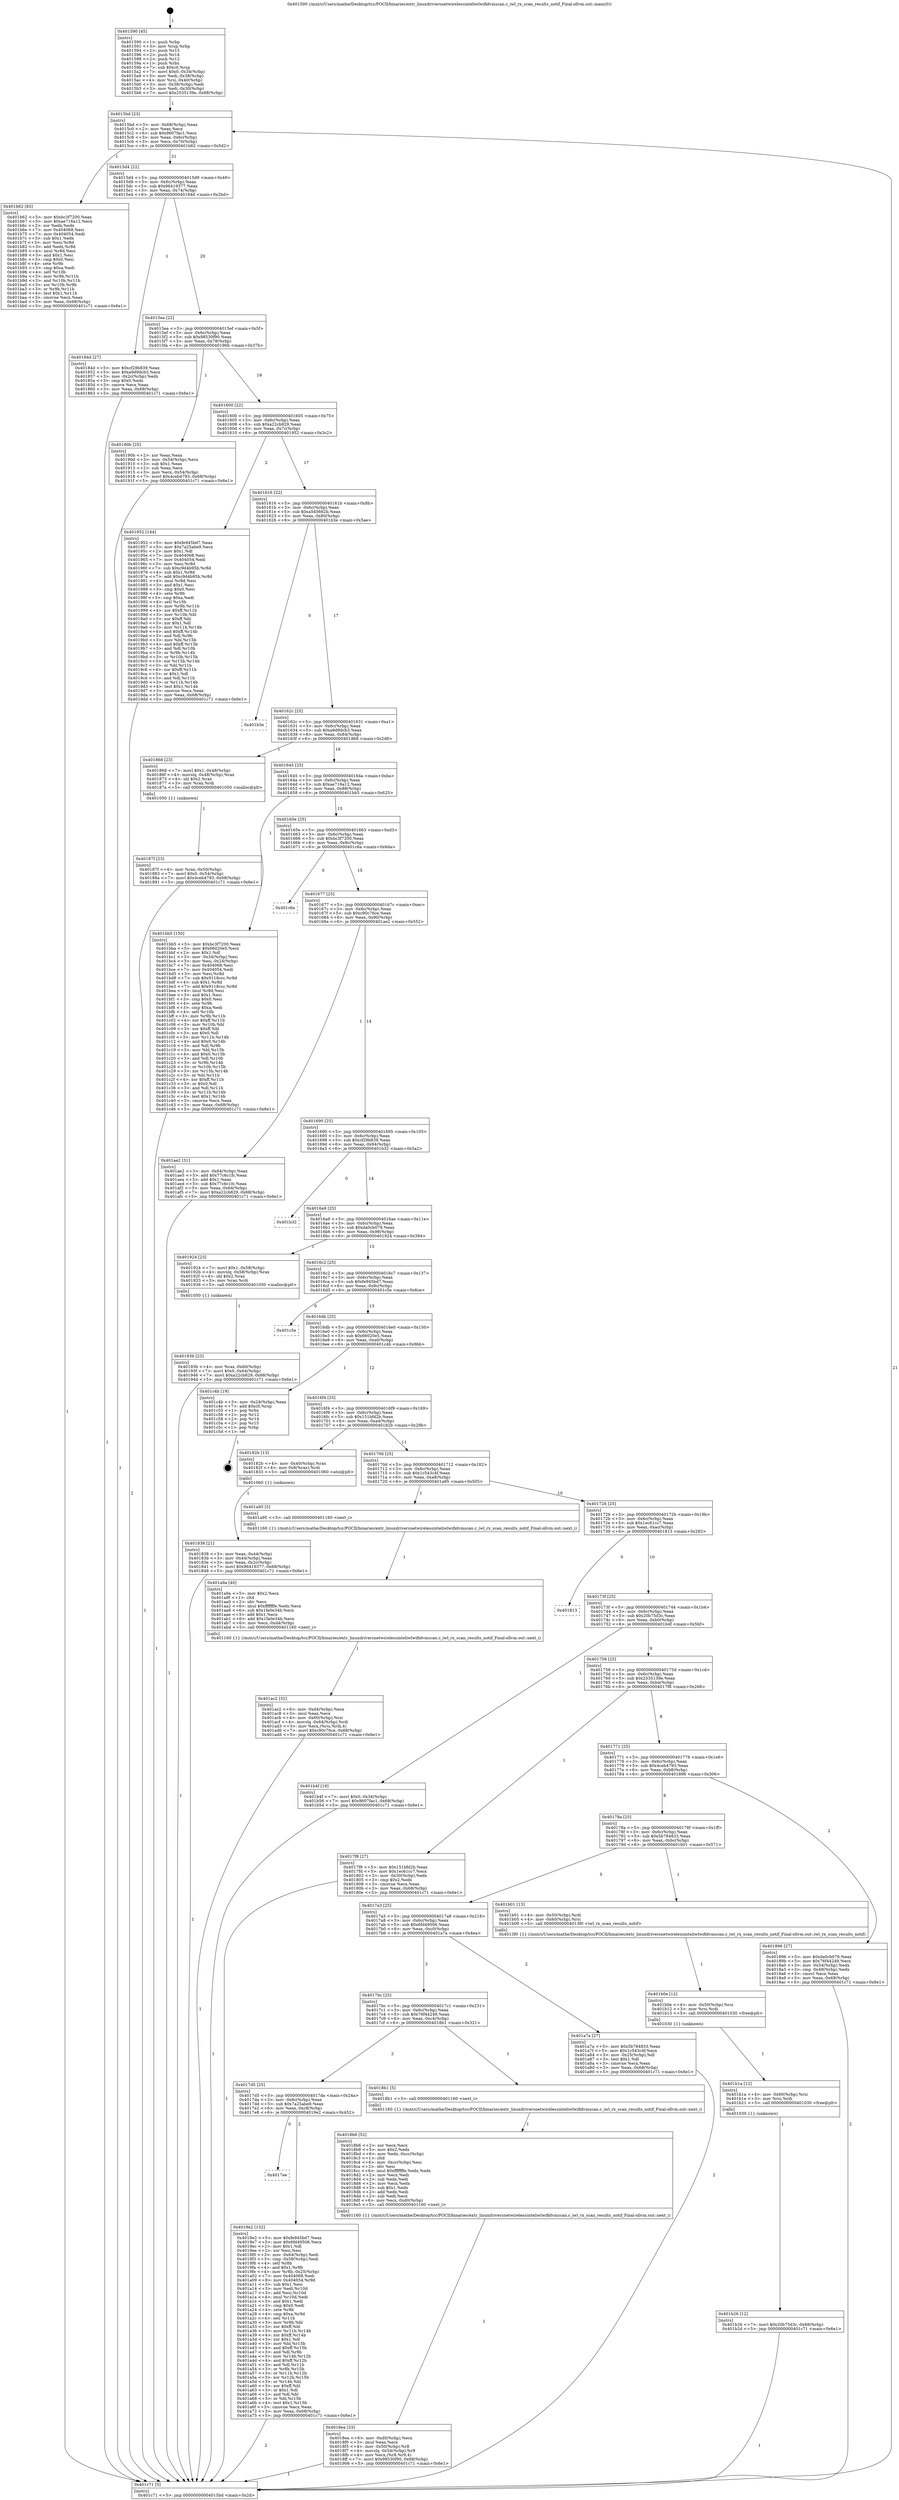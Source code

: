 digraph "0x401590" {
  label = "0x401590 (/mnt/c/Users/mathe/Desktop/tcc/POCII/binaries/extr_linuxdriversnetwirelessinteliwlwifidvmscan.c_iwl_rx_scan_results_notif_Final-ollvm.out::main(0))"
  labelloc = "t"
  node[shape=record]

  Entry [label="",width=0.3,height=0.3,shape=circle,fillcolor=black,style=filled]
  "0x4015bd" [label="{
     0x4015bd [23]\l
     | [instrs]\l
     &nbsp;&nbsp;0x4015bd \<+3\>: mov -0x68(%rbp),%eax\l
     &nbsp;&nbsp;0x4015c0 \<+2\>: mov %eax,%ecx\l
     &nbsp;&nbsp;0x4015c2 \<+6\>: sub $0x9607fac1,%ecx\l
     &nbsp;&nbsp;0x4015c8 \<+3\>: mov %eax,-0x6c(%rbp)\l
     &nbsp;&nbsp;0x4015cb \<+3\>: mov %ecx,-0x70(%rbp)\l
     &nbsp;&nbsp;0x4015ce \<+6\>: je 0000000000401b62 \<main+0x5d2\>\l
  }"]
  "0x401b62" [label="{
     0x401b62 [83]\l
     | [instrs]\l
     &nbsp;&nbsp;0x401b62 \<+5\>: mov $0xbc3f7200,%eax\l
     &nbsp;&nbsp;0x401b67 \<+5\>: mov $0xae716a12,%ecx\l
     &nbsp;&nbsp;0x401b6c \<+2\>: xor %edx,%edx\l
     &nbsp;&nbsp;0x401b6e \<+7\>: mov 0x404068,%esi\l
     &nbsp;&nbsp;0x401b75 \<+7\>: mov 0x404054,%edi\l
     &nbsp;&nbsp;0x401b7c \<+3\>: sub $0x1,%edx\l
     &nbsp;&nbsp;0x401b7f \<+3\>: mov %esi,%r8d\l
     &nbsp;&nbsp;0x401b82 \<+3\>: add %edx,%r8d\l
     &nbsp;&nbsp;0x401b85 \<+4\>: imul %r8d,%esi\l
     &nbsp;&nbsp;0x401b89 \<+3\>: and $0x1,%esi\l
     &nbsp;&nbsp;0x401b8c \<+3\>: cmp $0x0,%esi\l
     &nbsp;&nbsp;0x401b8f \<+4\>: sete %r9b\l
     &nbsp;&nbsp;0x401b93 \<+3\>: cmp $0xa,%edi\l
     &nbsp;&nbsp;0x401b96 \<+4\>: setl %r10b\l
     &nbsp;&nbsp;0x401b9a \<+3\>: mov %r9b,%r11b\l
     &nbsp;&nbsp;0x401b9d \<+3\>: and %r10b,%r11b\l
     &nbsp;&nbsp;0x401ba0 \<+3\>: xor %r10b,%r9b\l
     &nbsp;&nbsp;0x401ba3 \<+3\>: or %r9b,%r11b\l
     &nbsp;&nbsp;0x401ba6 \<+4\>: test $0x1,%r11b\l
     &nbsp;&nbsp;0x401baa \<+3\>: cmovne %ecx,%eax\l
     &nbsp;&nbsp;0x401bad \<+3\>: mov %eax,-0x68(%rbp)\l
     &nbsp;&nbsp;0x401bb0 \<+5\>: jmp 0000000000401c71 \<main+0x6e1\>\l
  }"]
  "0x4015d4" [label="{
     0x4015d4 [22]\l
     | [instrs]\l
     &nbsp;&nbsp;0x4015d4 \<+5\>: jmp 00000000004015d9 \<main+0x49\>\l
     &nbsp;&nbsp;0x4015d9 \<+3\>: mov -0x6c(%rbp),%eax\l
     &nbsp;&nbsp;0x4015dc \<+5\>: sub $0x96419377,%eax\l
     &nbsp;&nbsp;0x4015e1 \<+3\>: mov %eax,-0x74(%rbp)\l
     &nbsp;&nbsp;0x4015e4 \<+6\>: je 000000000040184d \<main+0x2bd\>\l
  }"]
  Exit [label="",width=0.3,height=0.3,shape=circle,fillcolor=black,style=filled,peripheries=2]
  "0x40184d" [label="{
     0x40184d [27]\l
     | [instrs]\l
     &nbsp;&nbsp;0x40184d \<+5\>: mov $0xcf29b839,%eax\l
     &nbsp;&nbsp;0x401852 \<+5\>: mov $0xa9d9dcb3,%ecx\l
     &nbsp;&nbsp;0x401857 \<+3\>: mov -0x2c(%rbp),%edx\l
     &nbsp;&nbsp;0x40185a \<+3\>: cmp $0x0,%edx\l
     &nbsp;&nbsp;0x40185d \<+3\>: cmove %ecx,%eax\l
     &nbsp;&nbsp;0x401860 \<+3\>: mov %eax,-0x68(%rbp)\l
     &nbsp;&nbsp;0x401863 \<+5\>: jmp 0000000000401c71 \<main+0x6e1\>\l
  }"]
  "0x4015ea" [label="{
     0x4015ea [22]\l
     | [instrs]\l
     &nbsp;&nbsp;0x4015ea \<+5\>: jmp 00000000004015ef \<main+0x5f\>\l
     &nbsp;&nbsp;0x4015ef \<+3\>: mov -0x6c(%rbp),%eax\l
     &nbsp;&nbsp;0x4015f2 \<+5\>: sub $0x98530f90,%eax\l
     &nbsp;&nbsp;0x4015f7 \<+3\>: mov %eax,-0x78(%rbp)\l
     &nbsp;&nbsp;0x4015fa \<+6\>: je 000000000040190b \<main+0x37b\>\l
  }"]
  "0x401b26" [label="{
     0x401b26 [12]\l
     | [instrs]\l
     &nbsp;&nbsp;0x401b26 \<+7\>: movl $0x20b75d3c,-0x68(%rbp)\l
     &nbsp;&nbsp;0x401b2d \<+5\>: jmp 0000000000401c71 \<main+0x6e1\>\l
  }"]
  "0x40190b" [label="{
     0x40190b [25]\l
     | [instrs]\l
     &nbsp;&nbsp;0x40190b \<+2\>: xor %eax,%eax\l
     &nbsp;&nbsp;0x40190d \<+3\>: mov -0x54(%rbp),%ecx\l
     &nbsp;&nbsp;0x401910 \<+3\>: sub $0x1,%eax\l
     &nbsp;&nbsp;0x401913 \<+2\>: sub %eax,%ecx\l
     &nbsp;&nbsp;0x401915 \<+3\>: mov %ecx,-0x54(%rbp)\l
     &nbsp;&nbsp;0x401918 \<+7\>: movl $0x4ceb4793,-0x68(%rbp)\l
     &nbsp;&nbsp;0x40191f \<+5\>: jmp 0000000000401c71 \<main+0x6e1\>\l
  }"]
  "0x401600" [label="{
     0x401600 [22]\l
     | [instrs]\l
     &nbsp;&nbsp;0x401600 \<+5\>: jmp 0000000000401605 \<main+0x75\>\l
     &nbsp;&nbsp;0x401605 \<+3\>: mov -0x6c(%rbp),%eax\l
     &nbsp;&nbsp;0x401608 \<+5\>: sub $0xa22cb829,%eax\l
     &nbsp;&nbsp;0x40160d \<+3\>: mov %eax,-0x7c(%rbp)\l
     &nbsp;&nbsp;0x401610 \<+6\>: je 0000000000401952 \<main+0x3c2\>\l
  }"]
  "0x401b1a" [label="{
     0x401b1a [12]\l
     | [instrs]\l
     &nbsp;&nbsp;0x401b1a \<+4\>: mov -0x60(%rbp),%rsi\l
     &nbsp;&nbsp;0x401b1e \<+3\>: mov %rsi,%rdi\l
     &nbsp;&nbsp;0x401b21 \<+5\>: call 0000000000401030 \<free@plt\>\l
     | [calls]\l
     &nbsp;&nbsp;0x401030 \{1\} (unknown)\l
  }"]
  "0x401952" [label="{
     0x401952 [144]\l
     | [instrs]\l
     &nbsp;&nbsp;0x401952 \<+5\>: mov $0xfe945bd7,%eax\l
     &nbsp;&nbsp;0x401957 \<+5\>: mov $0x7a25abe9,%ecx\l
     &nbsp;&nbsp;0x40195c \<+2\>: mov $0x1,%dl\l
     &nbsp;&nbsp;0x40195e \<+7\>: mov 0x404068,%esi\l
     &nbsp;&nbsp;0x401965 \<+7\>: mov 0x404054,%edi\l
     &nbsp;&nbsp;0x40196c \<+3\>: mov %esi,%r8d\l
     &nbsp;&nbsp;0x40196f \<+7\>: sub $0xc9d4b95b,%r8d\l
     &nbsp;&nbsp;0x401976 \<+4\>: sub $0x1,%r8d\l
     &nbsp;&nbsp;0x40197a \<+7\>: add $0xc9d4b95b,%r8d\l
     &nbsp;&nbsp;0x401981 \<+4\>: imul %r8d,%esi\l
     &nbsp;&nbsp;0x401985 \<+3\>: and $0x1,%esi\l
     &nbsp;&nbsp;0x401988 \<+3\>: cmp $0x0,%esi\l
     &nbsp;&nbsp;0x40198b \<+4\>: sete %r9b\l
     &nbsp;&nbsp;0x40198f \<+3\>: cmp $0xa,%edi\l
     &nbsp;&nbsp;0x401992 \<+4\>: setl %r10b\l
     &nbsp;&nbsp;0x401996 \<+3\>: mov %r9b,%r11b\l
     &nbsp;&nbsp;0x401999 \<+4\>: xor $0xff,%r11b\l
     &nbsp;&nbsp;0x40199d \<+3\>: mov %r10b,%bl\l
     &nbsp;&nbsp;0x4019a0 \<+3\>: xor $0xff,%bl\l
     &nbsp;&nbsp;0x4019a3 \<+3\>: xor $0x1,%dl\l
     &nbsp;&nbsp;0x4019a6 \<+3\>: mov %r11b,%r14b\l
     &nbsp;&nbsp;0x4019a9 \<+4\>: and $0xff,%r14b\l
     &nbsp;&nbsp;0x4019ad \<+3\>: and %dl,%r9b\l
     &nbsp;&nbsp;0x4019b0 \<+3\>: mov %bl,%r15b\l
     &nbsp;&nbsp;0x4019b3 \<+4\>: and $0xff,%r15b\l
     &nbsp;&nbsp;0x4019b7 \<+3\>: and %dl,%r10b\l
     &nbsp;&nbsp;0x4019ba \<+3\>: or %r9b,%r14b\l
     &nbsp;&nbsp;0x4019bd \<+3\>: or %r10b,%r15b\l
     &nbsp;&nbsp;0x4019c0 \<+3\>: xor %r15b,%r14b\l
     &nbsp;&nbsp;0x4019c3 \<+3\>: or %bl,%r11b\l
     &nbsp;&nbsp;0x4019c6 \<+4\>: xor $0xff,%r11b\l
     &nbsp;&nbsp;0x4019ca \<+3\>: or $0x1,%dl\l
     &nbsp;&nbsp;0x4019cd \<+3\>: and %dl,%r11b\l
     &nbsp;&nbsp;0x4019d0 \<+3\>: or %r11b,%r14b\l
     &nbsp;&nbsp;0x4019d3 \<+4\>: test $0x1,%r14b\l
     &nbsp;&nbsp;0x4019d7 \<+3\>: cmovne %ecx,%eax\l
     &nbsp;&nbsp;0x4019da \<+3\>: mov %eax,-0x68(%rbp)\l
     &nbsp;&nbsp;0x4019dd \<+5\>: jmp 0000000000401c71 \<main+0x6e1\>\l
  }"]
  "0x401616" [label="{
     0x401616 [22]\l
     | [instrs]\l
     &nbsp;&nbsp;0x401616 \<+5\>: jmp 000000000040161b \<main+0x8b\>\l
     &nbsp;&nbsp;0x40161b \<+3\>: mov -0x6c(%rbp),%eax\l
     &nbsp;&nbsp;0x40161e \<+5\>: sub $0xa545662b,%eax\l
     &nbsp;&nbsp;0x401623 \<+3\>: mov %eax,-0x80(%rbp)\l
     &nbsp;&nbsp;0x401626 \<+6\>: je 0000000000401b3e \<main+0x5ae\>\l
  }"]
  "0x401b0e" [label="{
     0x401b0e [12]\l
     | [instrs]\l
     &nbsp;&nbsp;0x401b0e \<+4\>: mov -0x50(%rbp),%rsi\l
     &nbsp;&nbsp;0x401b12 \<+3\>: mov %rsi,%rdi\l
     &nbsp;&nbsp;0x401b15 \<+5\>: call 0000000000401030 \<free@plt\>\l
     | [calls]\l
     &nbsp;&nbsp;0x401030 \{1\} (unknown)\l
  }"]
  "0x401b3e" [label="{
     0x401b3e\l
  }", style=dashed]
  "0x40162c" [label="{
     0x40162c [25]\l
     | [instrs]\l
     &nbsp;&nbsp;0x40162c \<+5\>: jmp 0000000000401631 \<main+0xa1\>\l
     &nbsp;&nbsp;0x401631 \<+3\>: mov -0x6c(%rbp),%eax\l
     &nbsp;&nbsp;0x401634 \<+5\>: sub $0xa9d9dcb3,%eax\l
     &nbsp;&nbsp;0x401639 \<+6\>: mov %eax,-0x84(%rbp)\l
     &nbsp;&nbsp;0x40163f \<+6\>: je 0000000000401868 \<main+0x2d8\>\l
  }"]
  "0x401ac2" [label="{
     0x401ac2 [32]\l
     | [instrs]\l
     &nbsp;&nbsp;0x401ac2 \<+6\>: mov -0xd4(%rbp),%ecx\l
     &nbsp;&nbsp;0x401ac8 \<+3\>: imul %eax,%ecx\l
     &nbsp;&nbsp;0x401acb \<+4\>: mov -0x60(%rbp),%rsi\l
     &nbsp;&nbsp;0x401acf \<+4\>: movslq -0x64(%rbp),%rdi\l
     &nbsp;&nbsp;0x401ad3 \<+3\>: mov %ecx,(%rsi,%rdi,4)\l
     &nbsp;&nbsp;0x401ad6 \<+7\>: movl $0xc90c76ce,-0x68(%rbp)\l
     &nbsp;&nbsp;0x401add \<+5\>: jmp 0000000000401c71 \<main+0x6e1\>\l
  }"]
  "0x401868" [label="{
     0x401868 [23]\l
     | [instrs]\l
     &nbsp;&nbsp;0x401868 \<+7\>: movl $0x1,-0x48(%rbp)\l
     &nbsp;&nbsp;0x40186f \<+4\>: movslq -0x48(%rbp),%rax\l
     &nbsp;&nbsp;0x401873 \<+4\>: shl $0x2,%rax\l
     &nbsp;&nbsp;0x401877 \<+3\>: mov %rax,%rdi\l
     &nbsp;&nbsp;0x40187a \<+5\>: call 0000000000401050 \<malloc@plt\>\l
     | [calls]\l
     &nbsp;&nbsp;0x401050 \{1\} (unknown)\l
  }"]
  "0x401645" [label="{
     0x401645 [25]\l
     | [instrs]\l
     &nbsp;&nbsp;0x401645 \<+5\>: jmp 000000000040164a \<main+0xba\>\l
     &nbsp;&nbsp;0x40164a \<+3\>: mov -0x6c(%rbp),%eax\l
     &nbsp;&nbsp;0x40164d \<+5\>: sub $0xae716a12,%eax\l
     &nbsp;&nbsp;0x401652 \<+6\>: mov %eax,-0x88(%rbp)\l
     &nbsp;&nbsp;0x401658 \<+6\>: je 0000000000401bb5 \<main+0x625\>\l
  }"]
  "0x401a9a" [label="{
     0x401a9a [40]\l
     | [instrs]\l
     &nbsp;&nbsp;0x401a9a \<+5\>: mov $0x2,%ecx\l
     &nbsp;&nbsp;0x401a9f \<+1\>: cltd\l
     &nbsp;&nbsp;0x401aa0 \<+2\>: idiv %ecx\l
     &nbsp;&nbsp;0x401aa2 \<+6\>: imul $0xfffffffe,%edx,%ecx\l
     &nbsp;&nbsp;0x401aa8 \<+6\>: sub $0x1fa0e34b,%ecx\l
     &nbsp;&nbsp;0x401aae \<+3\>: add $0x1,%ecx\l
     &nbsp;&nbsp;0x401ab1 \<+6\>: add $0x1fa0e34b,%ecx\l
     &nbsp;&nbsp;0x401ab7 \<+6\>: mov %ecx,-0xd4(%rbp)\l
     &nbsp;&nbsp;0x401abd \<+5\>: call 0000000000401160 \<next_i\>\l
     | [calls]\l
     &nbsp;&nbsp;0x401160 \{1\} (/mnt/c/Users/mathe/Desktop/tcc/POCII/binaries/extr_linuxdriversnetwirelessinteliwlwifidvmscan.c_iwl_rx_scan_results_notif_Final-ollvm.out::next_i)\l
  }"]
  "0x401bb5" [label="{
     0x401bb5 [150]\l
     | [instrs]\l
     &nbsp;&nbsp;0x401bb5 \<+5\>: mov $0xbc3f7200,%eax\l
     &nbsp;&nbsp;0x401bba \<+5\>: mov $0x66020e5,%ecx\l
     &nbsp;&nbsp;0x401bbf \<+2\>: mov $0x1,%dl\l
     &nbsp;&nbsp;0x401bc1 \<+3\>: mov -0x34(%rbp),%esi\l
     &nbsp;&nbsp;0x401bc4 \<+3\>: mov %esi,-0x24(%rbp)\l
     &nbsp;&nbsp;0x401bc7 \<+7\>: mov 0x404068,%esi\l
     &nbsp;&nbsp;0x401bce \<+7\>: mov 0x404054,%edi\l
     &nbsp;&nbsp;0x401bd5 \<+3\>: mov %esi,%r8d\l
     &nbsp;&nbsp;0x401bd8 \<+7\>: sub $0x9118ccc,%r8d\l
     &nbsp;&nbsp;0x401bdf \<+4\>: sub $0x1,%r8d\l
     &nbsp;&nbsp;0x401be3 \<+7\>: add $0x9118ccc,%r8d\l
     &nbsp;&nbsp;0x401bea \<+4\>: imul %r8d,%esi\l
     &nbsp;&nbsp;0x401bee \<+3\>: and $0x1,%esi\l
     &nbsp;&nbsp;0x401bf1 \<+3\>: cmp $0x0,%esi\l
     &nbsp;&nbsp;0x401bf4 \<+4\>: sete %r9b\l
     &nbsp;&nbsp;0x401bf8 \<+3\>: cmp $0xa,%edi\l
     &nbsp;&nbsp;0x401bfb \<+4\>: setl %r10b\l
     &nbsp;&nbsp;0x401bff \<+3\>: mov %r9b,%r11b\l
     &nbsp;&nbsp;0x401c02 \<+4\>: xor $0xff,%r11b\l
     &nbsp;&nbsp;0x401c06 \<+3\>: mov %r10b,%bl\l
     &nbsp;&nbsp;0x401c09 \<+3\>: xor $0xff,%bl\l
     &nbsp;&nbsp;0x401c0c \<+3\>: xor $0x0,%dl\l
     &nbsp;&nbsp;0x401c0f \<+3\>: mov %r11b,%r14b\l
     &nbsp;&nbsp;0x401c12 \<+4\>: and $0x0,%r14b\l
     &nbsp;&nbsp;0x401c16 \<+3\>: and %dl,%r9b\l
     &nbsp;&nbsp;0x401c19 \<+3\>: mov %bl,%r15b\l
     &nbsp;&nbsp;0x401c1c \<+4\>: and $0x0,%r15b\l
     &nbsp;&nbsp;0x401c20 \<+3\>: and %dl,%r10b\l
     &nbsp;&nbsp;0x401c23 \<+3\>: or %r9b,%r14b\l
     &nbsp;&nbsp;0x401c26 \<+3\>: or %r10b,%r15b\l
     &nbsp;&nbsp;0x401c29 \<+3\>: xor %r15b,%r14b\l
     &nbsp;&nbsp;0x401c2c \<+3\>: or %bl,%r11b\l
     &nbsp;&nbsp;0x401c2f \<+4\>: xor $0xff,%r11b\l
     &nbsp;&nbsp;0x401c33 \<+3\>: or $0x0,%dl\l
     &nbsp;&nbsp;0x401c36 \<+3\>: and %dl,%r11b\l
     &nbsp;&nbsp;0x401c39 \<+3\>: or %r11b,%r14b\l
     &nbsp;&nbsp;0x401c3c \<+4\>: test $0x1,%r14b\l
     &nbsp;&nbsp;0x401c40 \<+3\>: cmovne %ecx,%eax\l
     &nbsp;&nbsp;0x401c43 \<+3\>: mov %eax,-0x68(%rbp)\l
     &nbsp;&nbsp;0x401c46 \<+5\>: jmp 0000000000401c71 \<main+0x6e1\>\l
  }"]
  "0x40165e" [label="{
     0x40165e [25]\l
     | [instrs]\l
     &nbsp;&nbsp;0x40165e \<+5\>: jmp 0000000000401663 \<main+0xd3\>\l
     &nbsp;&nbsp;0x401663 \<+3\>: mov -0x6c(%rbp),%eax\l
     &nbsp;&nbsp;0x401666 \<+5\>: sub $0xbc3f7200,%eax\l
     &nbsp;&nbsp;0x40166b \<+6\>: mov %eax,-0x8c(%rbp)\l
     &nbsp;&nbsp;0x401671 \<+6\>: je 0000000000401c6a \<main+0x6da\>\l
  }"]
  "0x4017ee" [label="{
     0x4017ee\l
  }", style=dashed]
  "0x401c6a" [label="{
     0x401c6a\l
  }", style=dashed]
  "0x401677" [label="{
     0x401677 [25]\l
     | [instrs]\l
     &nbsp;&nbsp;0x401677 \<+5\>: jmp 000000000040167c \<main+0xec\>\l
     &nbsp;&nbsp;0x40167c \<+3\>: mov -0x6c(%rbp),%eax\l
     &nbsp;&nbsp;0x40167f \<+5\>: sub $0xc90c76ce,%eax\l
     &nbsp;&nbsp;0x401684 \<+6\>: mov %eax,-0x90(%rbp)\l
     &nbsp;&nbsp;0x40168a \<+6\>: je 0000000000401ae2 \<main+0x552\>\l
  }"]
  "0x4019e2" [label="{
     0x4019e2 [152]\l
     | [instrs]\l
     &nbsp;&nbsp;0x4019e2 \<+5\>: mov $0xfe945bd7,%eax\l
     &nbsp;&nbsp;0x4019e7 \<+5\>: mov $0x6fd49506,%ecx\l
     &nbsp;&nbsp;0x4019ec \<+2\>: mov $0x1,%dl\l
     &nbsp;&nbsp;0x4019ee \<+2\>: xor %esi,%esi\l
     &nbsp;&nbsp;0x4019f0 \<+3\>: mov -0x64(%rbp),%edi\l
     &nbsp;&nbsp;0x4019f3 \<+3\>: cmp -0x58(%rbp),%edi\l
     &nbsp;&nbsp;0x4019f6 \<+4\>: setl %r8b\l
     &nbsp;&nbsp;0x4019fa \<+4\>: and $0x1,%r8b\l
     &nbsp;&nbsp;0x4019fe \<+4\>: mov %r8b,-0x25(%rbp)\l
     &nbsp;&nbsp;0x401a02 \<+7\>: mov 0x404068,%edi\l
     &nbsp;&nbsp;0x401a09 \<+8\>: mov 0x404054,%r9d\l
     &nbsp;&nbsp;0x401a11 \<+3\>: sub $0x1,%esi\l
     &nbsp;&nbsp;0x401a14 \<+3\>: mov %edi,%r10d\l
     &nbsp;&nbsp;0x401a17 \<+3\>: add %esi,%r10d\l
     &nbsp;&nbsp;0x401a1a \<+4\>: imul %r10d,%edi\l
     &nbsp;&nbsp;0x401a1e \<+3\>: and $0x1,%edi\l
     &nbsp;&nbsp;0x401a21 \<+3\>: cmp $0x0,%edi\l
     &nbsp;&nbsp;0x401a24 \<+4\>: sete %r8b\l
     &nbsp;&nbsp;0x401a28 \<+4\>: cmp $0xa,%r9d\l
     &nbsp;&nbsp;0x401a2c \<+4\>: setl %r11b\l
     &nbsp;&nbsp;0x401a30 \<+3\>: mov %r8b,%bl\l
     &nbsp;&nbsp;0x401a33 \<+3\>: xor $0xff,%bl\l
     &nbsp;&nbsp;0x401a36 \<+3\>: mov %r11b,%r14b\l
     &nbsp;&nbsp;0x401a39 \<+4\>: xor $0xff,%r14b\l
     &nbsp;&nbsp;0x401a3d \<+3\>: xor $0x1,%dl\l
     &nbsp;&nbsp;0x401a40 \<+3\>: mov %bl,%r15b\l
     &nbsp;&nbsp;0x401a43 \<+4\>: and $0xff,%r15b\l
     &nbsp;&nbsp;0x401a47 \<+3\>: and %dl,%r8b\l
     &nbsp;&nbsp;0x401a4a \<+3\>: mov %r14b,%r12b\l
     &nbsp;&nbsp;0x401a4d \<+4\>: and $0xff,%r12b\l
     &nbsp;&nbsp;0x401a51 \<+3\>: and %dl,%r11b\l
     &nbsp;&nbsp;0x401a54 \<+3\>: or %r8b,%r15b\l
     &nbsp;&nbsp;0x401a57 \<+3\>: or %r11b,%r12b\l
     &nbsp;&nbsp;0x401a5a \<+3\>: xor %r12b,%r15b\l
     &nbsp;&nbsp;0x401a5d \<+3\>: or %r14b,%bl\l
     &nbsp;&nbsp;0x401a60 \<+3\>: xor $0xff,%bl\l
     &nbsp;&nbsp;0x401a63 \<+3\>: or $0x1,%dl\l
     &nbsp;&nbsp;0x401a66 \<+2\>: and %dl,%bl\l
     &nbsp;&nbsp;0x401a68 \<+3\>: or %bl,%r15b\l
     &nbsp;&nbsp;0x401a6b \<+4\>: test $0x1,%r15b\l
     &nbsp;&nbsp;0x401a6f \<+3\>: cmovne %ecx,%eax\l
     &nbsp;&nbsp;0x401a72 \<+3\>: mov %eax,-0x68(%rbp)\l
     &nbsp;&nbsp;0x401a75 \<+5\>: jmp 0000000000401c71 \<main+0x6e1\>\l
  }"]
  "0x401ae2" [label="{
     0x401ae2 [31]\l
     | [instrs]\l
     &nbsp;&nbsp;0x401ae2 \<+3\>: mov -0x64(%rbp),%eax\l
     &nbsp;&nbsp;0x401ae5 \<+5\>: add $0x77c6c1fc,%eax\l
     &nbsp;&nbsp;0x401aea \<+3\>: add $0x1,%eax\l
     &nbsp;&nbsp;0x401aed \<+5\>: sub $0x77c6c1fc,%eax\l
     &nbsp;&nbsp;0x401af2 \<+3\>: mov %eax,-0x64(%rbp)\l
     &nbsp;&nbsp;0x401af5 \<+7\>: movl $0xa22cb829,-0x68(%rbp)\l
     &nbsp;&nbsp;0x401afc \<+5\>: jmp 0000000000401c71 \<main+0x6e1\>\l
  }"]
  "0x401690" [label="{
     0x401690 [25]\l
     | [instrs]\l
     &nbsp;&nbsp;0x401690 \<+5\>: jmp 0000000000401695 \<main+0x105\>\l
     &nbsp;&nbsp;0x401695 \<+3\>: mov -0x6c(%rbp),%eax\l
     &nbsp;&nbsp;0x401698 \<+5\>: sub $0xcf29b839,%eax\l
     &nbsp;&nbsp;0x40169d \<+6\>: mov %eax,-0x94(%rbp)\l
     &nbsp;&nbsp;0x4016a3 \<+6\>: je 0000000000401b32 \<main+0x5a2\>\l
  }"]
  "0x40193b" [label="{
     0x40193b [23]\l
     | [instrs]\l
     &nbsp;&nbsp;0x40193b \<+4\>: mov %rax,-0x60(%rbp)\l
     &nbsp;&nbsp;0x40193f \<+7\>: movl $0x0,-0x64(%rbp)\l
     &nbsp;&nbsp;0x401946 \<+7\>: movl $0xa22cb829,-0x68(%rbp)\l
     &nbsp;&nbsp;0x40194d \<+5\>: jmp 0000000000401c71 \<main+0x6e1\>\l
  }"]
  "0x401b32" [label="{
     0x401b32\l
  }", style=dashed]
  "0x4016a9" [label="{
     0x4016a9 [25]\l
     | [instrs]\l
     &nbsp;&nbsp;0x4016a9 \<+5\>: jmp 00000000004016ae \<main+0x11e\>\l
     &nbsp;&nbsp;0x4016ae \<+3\>: mov -0x6c(%rbp),%eax\l
     &nbsp;&nbsp;0x4016b1 \<+5\>: sub $0xda0cb079,%eax\l
     &nbsp;&nbsp;0x4016b6 \<+6\>: mov %eax,-0x98(%rbp)\l
     &nbsp;&nbsp;0x4016bc \<+6\>: je 0000000000401924 \<main+0x394\>\l
  }"]
  "0x4018ea" [label="{
     0x4018ea [33]\l
     | [instrs]\l
     &nbsp;&nbsp;0x4018ea \<+6\>: mov -0xd0(%rbp),%ecx\l
     &nbsp;&nbsp;0x4018f0 \<+3\>: imul %eax,%ecx\l
     &nbsp;&nbsp;0x4018f3 \<+4\>: mov -0x50(%rbp),%r8\l
     &nbsp;&nbsp;0x4018f7 \<+4\>: movslq -0x54(%rbp),%r9\l
     &nbsp;&nbsp;0x4018fb \<+4\>: mov %ecx,(%r8,%r9,4)\l
     &nbsp;&nbsp;0x4018ff \<+7\>: movl $0x98530f90,-0x68(%rbp)\l
     &nbsp;&nbsp;0x401906 \<+5\>: jmp 0000000000401c71 \<main+0x6e1\>\l
  }"]
  "0x401924" [label="{
     0x401924 [23]\l
     | [instrs]\l
     &nbsp;&nbsp;0x401924 \<+7\>: movl $0x1,-0x58(%rbp)\l
     &nbsp;&nbsp;0x40192b \<+4\>: movslq -0x58(%rbp),%rax\l
     &nbsp;&nbsp;0x40192f \<+4\>: shl $0x2,%rax\l
     &nbsp;&nbsp;0x401933 \<+3\>: mov %rax,%rdi\l
     &nbsp;&nbsp;0x401936 \<+5\>: call 0000000000401050 \<malloc@plt\>\l
     | [calls]\l
     &nbsp;&nbsp;0x401050 \{1\} (unknown)\l
  }"]
  "0x4016c2" [label="{
     0x4016c2 [25]\l
     | [instrs]\l
     &nbsp;&nbsp;0x4016c2 \<+5\>: jmp 00000000004016c7 \<main+0x137\>\l
     &nbsp;&nbsp;0x4016c7 \<+3\>: mov -0x6c(%rbp),%eax\l
     &nbsp;&nbsp;0x4016ca \<+5\>: sub $0xfe945bd7,%eax\l
     &nbsp;&nbsp;0x4016cf \<+6\>: mov %eax,-0x9c(%rbp)\l
     &nbsp;&nbsp;0x4016d5 \<+6\>: je 0000000000401c5e \<main+0x6ce\>\l
  }"]
  "0x4018b6" [label="{
     0x4018b6 [52]\l
     | [instrs]\l
     &nbsp;&nbsp;0x4018b6 \<+2\>: xor %ecx,%ecx\l
     &nbsp;&nbsp;0x4018b8 \<+5\>: mov $0x2,%edx\l
     &nbsp;&nbsp;0x4018bd \<+6\>: mov %edx,-0xcc(%rbp)\l
     &nbsp;&nbsp;0x4018c3 \<+1\>: cltd\l
     &nbsp;&nbsp;0x4018c4 \<+6\>: mov -0xcc(%rbp),%esi\l
     &nbsp;&nbsp;0x4018ca \<+2\>: idiv %esi\l
     &nbsp;&nbsp;0x4018cc \<+6\>: imul $0xfffffffe,%edx,%edx\l
     &nbsp;&nbsp;0x4018d2 \<+2\>: mov %ecx,%edi\l
     &nbsp;&nbsp;0x4018d4 \<+2\>: sub %edx,%edi\l
     &nbsp;&nbsp;0x4018d6 \<+2\>: mov %ecx,%edx\l
     &nbsp;&nbsp;0x4018d8 \<+3\>: sub $0x1,%edx\l
     &nbsp;&nbsp;0x4018db \<+2\>: add %edx,%edi\l
     &nbsp;&nbsp;0x4018dd \<+2\>: sub %edi,%ecx\l
     &nbsp;&nbsp;0x4018df \<+6\>: mov %ecx,-0xd0(%rbp)\l
     &nbsp;&nbsp;0x4018e5 \<+5\>: call 0000000000401160 \<next_i\>\l
     | [calls]\l
     &nbsp;&nbsp;0x401160 \{1\} (/mnt/c/Users/mathe/Desktop/tcc/POCII/binaries/extr_linuxdriversnetwirelessinteliwlwifidvmscan.c_iwl_rx_scan_results_notif_Final-ollvm.out::next_i)\l
  }"]
  "0x401c5e" [label="{
     0x401c5e\l
  }", style=dashed]
  "0x4016db" [label="{
     0x4016db [25]\l
     | [instrs]\l
     &nbsp;&nbsp;0x4016db \<+5\>: jmp 00000000004016e0 \<main+0x150\>\l
     &nbsp;&nbsp;0x4016e0 \<+3\>: mov -0x6c(%rbp),%eax\l
     &nbsp;&nbsp;0x4016e3 \<+5\>: sub $0x66020e5,%eax\l
     &nbsp;&nbsp;0x4016e8 \<+6\>: mov %eax,-0xa0(%rbp)\l
     &nbsp;&nbsp;0x4016ee \<+6\>: je 0000000000401c4b \<main+0x6bb\>\l
  }"]
  "0x4017d5" [label="{
     0x4017d5 [25]\l
     | [instrs]\l
     &nbsp;&nbsp;0x4017d5 \<+5\>: jmp 00000000004017da \<main+0x24a\>\l
     &nbsp;&nbsp;0x4017da \<+3\>: mov -0x6c(%rbp),%eax\l
     &nbsp;&nbsp;0x4017dd \<+5\>: sub $0x7a25abe9,%eax\l
     &nbsp;&nbsp;0x4017e2 \<+6\>: mov %eax,-0xc8(%rbp)\l
     &nbsp;&nbsp;0x4017e8 \<+6\>: je 00000000004019e2 \<main+0x452\>\l
  }"]
  "0x401c4b" [label="{
     0x401c4b [19]\l
     | [instrs]\l
     &nbsp;&nbsp;0x401c4b \<+3\>: mov -0x24(%rbp),%eax\l
     &nbsp;&nbsp;0x401c4e \<+7\>: add $0xc0,%rsp\l
     &nbsp;&nbsp;0x401c55 \<+1\>: pop %rbx\l
     &nbsp;&nbsp;0x401c56 \<+2\>: pop %r12\l
     &nbsp;&nbsp;0x401c58 \<+2\>: pop %r14\l
     &nbsp;&nbsp;0x401c5a \<+2\>: pop %r15\l
     &nbsp;&nbsp;0x401c5c \<+1\>: pop %rbp\l
     &nbsp;&nbsp;0x401c5d \<+1\>: ret\l
  }"]
  "0x4016f4" [label="{
     0x4016f4 [25]\l
     | [instrs]\l
     &nbsp;&nbsp;0x4016f4 \<+5\>: jmp 00000000004016f9 \<main+0x169\>\l
     &nbsp;&nbsp;0x4016f9 \<+3\>: mov -0x6c(%rbp),%eax\l
     &nbsp;&nbsp;0x4016fc \<+5\>: sub $0x151bfd2b,%eax\l
     &nbsp;&nbsp;0x401701 \<+6\>: mov %eax,-0xa4(%rbp)\l
     &nbsp;&nbsp;0x401707 \<+6\>: je 000000000040182b \<main+0x29b\>\l
  }"]
  "0x4018b1" [label="{
     0x4018b1 [5]\l
     | [instrs]\l
     &nbsp;&nbsp;0x4018b1 \<+5\>: call 0000000000401160 \<next_i\>\l
     | [calls]\l
     &nbsp;&nbsp;0x401160 \{1\} (/mnt/c/Users/mathe/Desktop/tcc/POCII/binaries/extr_linuxdriversnetwirelessinteliwlwifidvmscan.c_iwl_rx_scan_results_notif_Final-ollvm.out::next_i)\l
  }"]
  "0x40182b" [label="{
     0x40182b [13]\l
     | [instrs]\l
     &nbsp;&nbsp;0x40182b \<+4\>: mov -0x40(%rbp),%rax\l
     &nbsp;&nbsp;0x40182f \<+4\>: mov 0x8(%rax),%rdi\l
     &nbsp;&nbsp;0x401833 \<+5\>: call 0000000000401060 \<atoi@plt\>\l
     | [calls]\l
     &nbsp;&nbsp;0x401060 \{1\} (unknown)\l
  }"]
  "0x40170d" [label="{
     0x40170d [25]\l
     | [instrs]\l
     &nbsp;&nbsp;0x40170d \<+5\>: jmp 0000000000401712 \<main+0x182\>\l
     &nbsp;&nbsp;0x401712 \<+3\>: mov -0x6c(%rbp),%eax\l
     &nbsp;&nbsp;0x401715 \<+5\>: sub $0x1c543c4f,%eax\l
     &nbsp;&nbsp;0x40171a \<+6\>: mov %eax,-0xa8(%rbp)\l
     &nbsp;&nbsp;0x401720 \<+6\>: je 0000000000401a95 \<main+0x505\>\l
  }"]
  "0x4017bc" [label="{
     0x4017bc [25]\l
     | [instrs]\l
     &nbsp;&nbsp;0x4017bc \<+5\>: jmp 00000000004017c1 \<main+0x231\>\l
     &nbsp;&nbsp;0x4017c1 \<+3\>: mov -0x6c(%rbp),%eax\l
     &nbsp;&nbsp;0x4017c4 \<+5\>: sub $0x76f44249,%eax\l
     &nbsp;&nbsp;0x4017c9 \<+6\>: mov %eax,-0xc4(%rbp)\l
     &nbsp;&nbsp;0x4017cf \<+6\>: je 00000000004018b1 \<main+0x321\>\l
  }"]
  "0x401a95" [label="{
     0x401a95 [5]\l
     | [instrs]\l
     &nbsp;&nbsp;0x401a95 \<+5\>: call 0000000000401160 \<next_i\>\l
     | [calls]\l
     &nbsp;&nbsp;0x401160 \{1\} (/mnt/c/Users/mathe/Desktop/tcc/POCII/binaries/extr_linuxdriversnetwirelessinteliwlwifidvmscan.c_iwl_rx_scan_results_notif_Final-ollvm.out::next_i)\l
  }"]
  "0x401726" [label="{
     0x401726 [25]\l
     | [instrs]\l
     &nbsp;&nbsp;0x401726 \<+5\>: jmp 000000000040172b \<main+0x19b\>\l
     &nbsp;&nbsp;0x40172b \<+3\>: mov -0x6c(%rbp),%eax\l
     &nbsp;&nbsp;0x40172e \<+5\>: sub $0x1ec61cc7,%eax\l
     &nbsp;&nbsp;0x401733 \<+6\>: mov %eax,-0xac(%rbp)\l
     &nbsp;&nbsp;0x401739 \<+6\>: je 0000000000401813 \<main+0x283\>\l
  }"]
  "0x401a7a" [label="{
     0x401a7a [27]\l
     | [instrs]\l
     &nbsp;&nbsp;0x401a7a \<+5\>: mov $0x5b784833,%eax\l
     &nbsp;&nbsp;0x401a7f \<+5\>: mov $0x1c543c4f,%ecx\l
     &nbsp;&nbsp;0x401a84 \<+3\>: mov -0x25(%rbp),%dl\l
     &nbsp;&nbsp;0x401a87 \<+3\>: test $0x1,%dl\l
     &nbsp;&nbsp;0x401a8a \<+3\>: cmovne %ecx,%eax\l
     &nbsp;&nbsp;0x401a8d \<+3\>: mov %eax,-0x68(%rbp)\l
     &nbsp;&nbsp;0x401a90 \<+5\>: jmp 0000000000401c71 \<main+0x6e1\>\l
  }"]
  "0x401813" [label="{
     0x401813\l
  }", style=dashed]
  "0x40173f" [label="{
     0x40173f [25]\l
     | [instrs]\l
     &nbsp;&nbsp;0x40173f \<+5\>: jmp 0000000000401744 \<main+0x1b4\>\l
     &nbsp;&nbsp;0x401744 \<+3\>: mov -0x6c(%rbp),%eax\l
     &nbsp;&nbsp;0x401747 \<+5\>: sub $0x20b75d3c,%eax\l
     &nbsp;&nbsp;0x40174c \<+6\>: mov %eax,-0xb0(%rbp)\l
     &nbsp;&nbsp;0x401752 \<+6\>: je 0000000000401b4f \<main+0x5bf\>\l
  }"]
  "0x4017a3" [label="{
     0x4017a3 [25]\l
     | [instrs]\l
     &nbsp;&nbsp;0x4017a3 \<+5\>: jmp 00000000004017a8 \<main+0x218\>\l
     &nbsp;&nbsp;0x4017a8 \<+3\>: mov -0x6c(%rbp),%eax\l
     &nbsp;&nbsp;0x4017ab \<+5\>: sub $0x6fd49506,%eax\l
     &nbsp;&nbsp;0x4017b0 \<+6\>: mov %eax,-0xc0(%rbp)\l
     &nbsp;&nbsp;0x4017b6 \<+6\>: je 0000000000401a7a \<main+0x4ea\>\l
  }"]
  "0x401b4f" [label="{
     0x401b4f [19]\l
     | [instrs]\l
     &nbsp;&nbsp;0x401b4f \<+7\>: movl $0x0,-0x34(%rbp)\l
     &nbsp;&nbsp;0x401b56 \<+7\>: movl $0x9607fac1,-0x68(%rbp)\l
     &nbsp;&nbsp;0x401b5d \<+5\>: jmp 0000000000401c71 \<main+0x6e1\>\l
  }"]
  "0x401758" [label="{
     0x401758 [25]\l
     | [instrs]\l
     &nbsp;&nbsp;0x401758 \<+5\>: jmp 000000000040175d \<main+0x1cd\>\l
     &nbsp;&nbsp;0x40175d \<+3\>: mov -0x6c(%rbp),%eax\l
     &nbsp;&nbsp;0x401760 \<+5\>: sub $0x2535139e,%eax\l
     &nbsp;&nbsp;0x401765 \<+6\>: mov %eax,-0xb4(%rbp)\l
     &nbsp;&nbsp;0x40176b \<+6\>: je 00000000004017f8 \<main+0x268\>\l
  }"]
  "0x401b01" [label="{
     0x401b01 [13]\l
     | [instrs]\l
     &nbsp;&nbsp;0x401b01 \<+4\>: mov -0x50(%rbp),%rdi\l
     &nbsp;&nbsp;0x401b05 \<+4\>: mov -0x60(%rbp),%rsi\l
     &nbsp;&nbsp;0x401b09 \<+5\>: call 00000000004013f0 \<iwl_rx_scan_results_notif\>\l
     | [calls]\l
     &nbsp;&nbsp;0x4013f0 \{1\} (/mnt/c/Users/mathe/Desktop/tcc/POCII/binaries/extr_linuxdriversnetwirelessinteliwlwifidvmscan.c_iwl_rx_scan_results_notif_Final-ollvm.out::iwl_rx_scan_results_notif)\l
  }"]
  "0x4017f8" [label="{
     0x4017f8 [27]\l
     | [instrs]\l
     &nbsp;&nbsp;0x4017f8 \<+5\>: mov $0x151bfd2b,%eax\l
     &nbsp;&nbsp;0x4017fd \<+5\>: mov $0x1ec61cc7,%ecx\l
     &nbsp;&nbsp;0x401802 \<+3\>: mov -0x30(%rbp),%edx\l
     &nbsp;&nbsp;0x401805 \<+3\>: cmp $0x2,%edx\l
     &nbsp;&nbsp;0x401808 \<+3\>: cmovne %ecx,%eax\l
     &nbsp;&nbsp;0x40180b \<+3\>: mov %eax,-0x68(%rbp)\l
     &nbsp;&nbsp;0x40180e \<+5\>: jmp 0000000000401c71 \<main+0x6e1\>\l
  }"]
  "0x401771" [label="{
     0x401771 [25]\l
     | [instrs]\l
     &nbsp;&nbsp;0x401771 \<+5\>: jmp 0000000000401776 \<main+0x1e6\>\l
     &nbsp;&nbsp;0x401776 \<+3\>: mov -0x6c(%rbp),%eax\l
     &nbsp;&nbsp;0x401779 \<+5\>: sub $0x4ceb4793,%eax\l
     &nbsp;&nbsp;0x40177e \<+6\>: mov %eax,-0xb8(%rbp)\l
     &nbsp;&nbsp;0x401784 \<+6\>: je 0000000000401896 \<main+0x306\>\l
  }"]
  "0x401c71" [label="{
     0x401c71 [5]\l
     | [instrs]\l
     &nbsp;&nbsp;0x401c71 \<+5\>: jmp 00000000004015bd \<main+0x2d\>\l
  }"]
  "0x401590" [label="{
     0x401590 [45]\l
     | [instrs]\l
     &nbsp;&nbsp;0x401590 \<+1\>: push %rbp\l
     &nbsp;&nbsp;0x401591 \<+3\>: mov %rsp,%rbp\l
     &nbsp;&nbsp;0x401594 \<+2\>: push %r15\l
     &nbsp;&nbsp;0x401596 \<+2\>: push %r14\l
     &nbsp;&nbsp;0x401598 \<+2\>: push %r12\l
     &nbsp;&nbsp;0x40159a \<+1\>: push %rbx\l
     &nbsp;&nbsp;0x40159b \<+7\>: sub $0xc0,%rsp\l
     &nbsp;&nbsp;0x4015a2 \<+7\>: movl $0x0,-0x34(%rbp)\l
     &nbsp;&nbsp;0x4015a9 \<+3\>: mov %edi,-0x38(%rbp)\l
     &nbsp;&nbsp;0x4015ac \<+4\>: mov %rsi,-0x40(%rbp)\l
     &nbsp;&nbsp;0x4015b0 \<+3\>: mov -0x38(%rbp),%edi\l
     &nbsp;&nbsp;0x4015b3 \<+3\>: mov %edi,-0x30(%rbp)\l
     &nbsp;&nbsp;0x4015b6 \<+7\>: movl $0x2535139e,-0x68(%rbp)\l
  }"]
  "0x401838" [label="{
     0x401838 [21]\l
     | [instrs]\l
     &nbsp;&nbsp;0x401838 \<+3\>: mov %eax,-0x44(%rbp)\l
     &nbsp;&nbsp;0x40183b \<+3\>: mov -0x44(%rbp),%eax\l
     &nbsp;&nbsp;0x40183e \<+3\>: mov %eax,-0x2c(%rbp)\l
     &nbsp;&nbsp;0x401841 \<+7\>: movl $0x96419377,-0x68(%rbp)\l
     &nbsp;&nbsp;0x401848 \<+5\>: jmp 0000000000401c71 \<main+0x6e1\>\l
  }"]
  "0x40187f" [label="{
     0x40187f [23]\l
     | [instrs]\l
     &nbsp;&nbsp;0x40187f \<+4\>: mov %rax,-0x50(%rbp)\l
     &nbsp;&nbsp;0x401883 \<+7\>: movl $0x0,-0x54(%rbp)\l
     &nbsp;&nbsp;0x40188a \<+7\>: movl $0x4ceb4793,-0x68(%rbp)\l
     &nbsp;&nbsp;0x401891 \<+5\>: jmp 0000000000401c71 \<main+0x6e1\>\l
  }"]
  "0x40178a" [label="{
     0x40178a [25]\l
     | [instrs]\l
     &nbsp;&nbsp;0x40178a \<+5\>: jmp 000000000040178f \<main+0x1ff\>\l
     &nbsp;&nbsp;0x40178f \<+3\>: mov -0x6c(%rbp),%eax\l
     &nbsp;&nbsp;0x401792 \<+5\>: sub $0x5b784833,%eax\l
     &nbsp;&nbsp;0x401797 \<+6\>: mov %eax,-0xbc(%rbp)\l
     &nbsp;&nbsp;0x40179d \<+6\>: je 0000000000401b01 \<main+0x571\>\l
  }"]
  "0x401896" [label="{
     0x401896 [27]\l
     | [instrs]\l
     &nbsp;&nbsp;0x401896 \<+5\>: mov $0xda0cb079,%eax\l
     &nbsp;&nbsp;0x40189b \<+5\>: mov $0x76f44249,%ecx\l
     &nbsp;&nbsp;0x4018a0 \<+3\>: mov -0x54(%rbp),%edx\l
     &nbsp;&nbsp;0x4018a3 \<+3\>: cmp -0x48(%rbp),%edx\l
     &nbsp;&nbsp;0x4018a6 \<+3\>: cmovl %ecx,%eax\l
     &nbsp;&nbsp;0x4018a9 \<+3\>: mov %eax,-0x68(%rbp)\l
     &nbsp;&nbsp;0x4018ac \<+5\>: jmp 0000000000401c71 \<main+0x6e1\>\l
  }"]
  Entry -> "0x401590" [label=" 1"]
  "0x4015bd" -> "0x401b62" [label=" 1"]
  "0x4015bd" -> "0x4015d4" [label=" 21"]
  "0x401c4b" -> Exit [label=" 1"]
  "0x4015d4" -> "0x40184d" [label=" 1"]
  "0x4015d4" -> "0x4015ea" [label=" 20"]
  "0x401bb5" -> "0x401c71" [label=" 1"]
  "0x4015ea" -> "0x40190b" [label=" 1"]
  "0x4015ea" -> "0x401600" [label=" 19"]
  "0x401b62" -> "0x401c71" [label=" 1"]
  "0x401600" -> "0x401952" [label=" 2"]
  "0x401600" -> "0x401616" [label=" 17"]
  "0x401b4f" -> "0x401c71" [label=" 1"]
  "0x401616" -> "0x401b3e" [label=" 0"]
  "0x401616" -> "0x40162c" [label=" 17"]
  "0x401b26" -> "0x401c71" [label=" 1"]
  "0x40162c" -> "0x401868" [label=" 1"]
  "0x40162c" -> "0x401645" [label=" 16"]
  "0x401b1a" -> "0x401b26" [label=" 1"]
  "0x401645" -> "0x401bb5" [label=" 1"]
  "0x401645" -> "0x40165e" [label=" 15"]
  "0x401b0e" -> "0x401b1a" [label=" 1"]
  "0x40165e" -> "0x401c6a" [label=" 0"]
  "0x40165e" -> "0x401677" [label=" 15"]
  "0x401b01" -> "0x401b0e" [label=" 1"]
  "0x401677" -> "0x401ae2" [label=" 1"]
  "0x401677" -> "0x401690" [label=" 14"]
  "0x401ae2" -> "0x401c71" [label=" 1"]
  "0x401690" -> "0x401b32" [label=" 0"]
  "0x401690" -> "0x4016a9" [label=" 14"]
  "0x401a9a" -> "0x401ac2" [label=" 1"]
  "0x4016a9" -> "0x401924" [label=" 1"]
  "0x4016a9" -> "0x4016c2" [label=" 13"]
  "0x401a95" -> "0x401a9a" [label=" 1"]
  "0x4016c2" -> "0x401c5e" [label=" 0"]
  "0x4016c2" -> "0x4016db" [label=" 13"]
  "0x401a7a" -> "0x401c71" [label=" 2"]
  "0x4016db" -> "0x401c4b" [label=" 1"]
  "0x4016db" -> "0x4016f4" [label=" 12"]
  "0x4019e2" -> "0x401c71" [label=" 2"]
  "0x4016f4" -> "0x40182b" [label=" 1"]
  "0x4016f4" -> "0x40170d" [label=" 11"]
  "0x4017d5" -> "0x4017ee" [label=" 0"]
  "0x40170d" -> "0x401a95" [label=" 1"]
  "0x40170d" -> "0x401726" [label=" 10"]
  "0x401ac2" -> "0x401c71" [label=" 1"]
  "0x401726" -> "0x401813" [label=" 0"]
  "0x401726" -> "0x40173f" [label=" 10"]
  "0x401952" -> "0x401c71" [label=" 2"]
  "0x40173f" -> "0x401b4f" [label=" 1"]
  "0x40173f" -> "0x401758" [label=" 9"]
  "0x401924" -> "0x40193b" [label=" 1"]
  "0x401758" -> "0x4017f8" [label=" 1"]
  "0x401758" -> "0x401771" [label=" 8"]
  "0x4017f8" -> "0x401c71" [label=" 1"]
  "0x401590" -> "0x4015bd" [label=" 1"]
  "0x401c71" -> "0x4015bd" [label=" 21"]
  "0x40182b" -> "0x401838" [label=" 1"]
  "0x401838" -> "0x401c71" [label=" 1"]
  "0x40184d" -> "0x401c71" [label=" 1"]
  "0x401868" -> "0x40187f" [label=" 1"]
  "0x40187f" -> "0x401c71" [label=" 1"]
  "0x40190b" -> "0x401c71" [label=" 1"]
  "0x401771" -> "0x401896" [label=" 2"]
  "0x401771" -> "0x40178a" [label=" 6"]
  "0x401896" -> "0x401c71" [label=" 2"]
  "0x4018ea" -> "0x401c71" [label=" 1"]
  "0x40178a" -> "0x401b01" [label=" 1"]
  "0x40178a" -> "0x4017a3" [label=" 5"]
  "0x40193b" -> "0x401c71" [label=" 1"]
  "0x4017a3" -> "0x401a7a" [label=" 2"]
  "0x4017a3" -> "0x4017bc" [label=" 3"]
  "0x4017d5" -> "0x4019e2" [label=" 2"]
  "0x4017bc" -> "0x4018b1" [label=" 1"]
  "0x4017bc" -> "0x4017d5" [label=" 2"]
  "0x4018b1" -> "0x4018b6" [label=" 1"]
  "0x4018b6" -> "0x4018ea" [label=" 1"]
}
